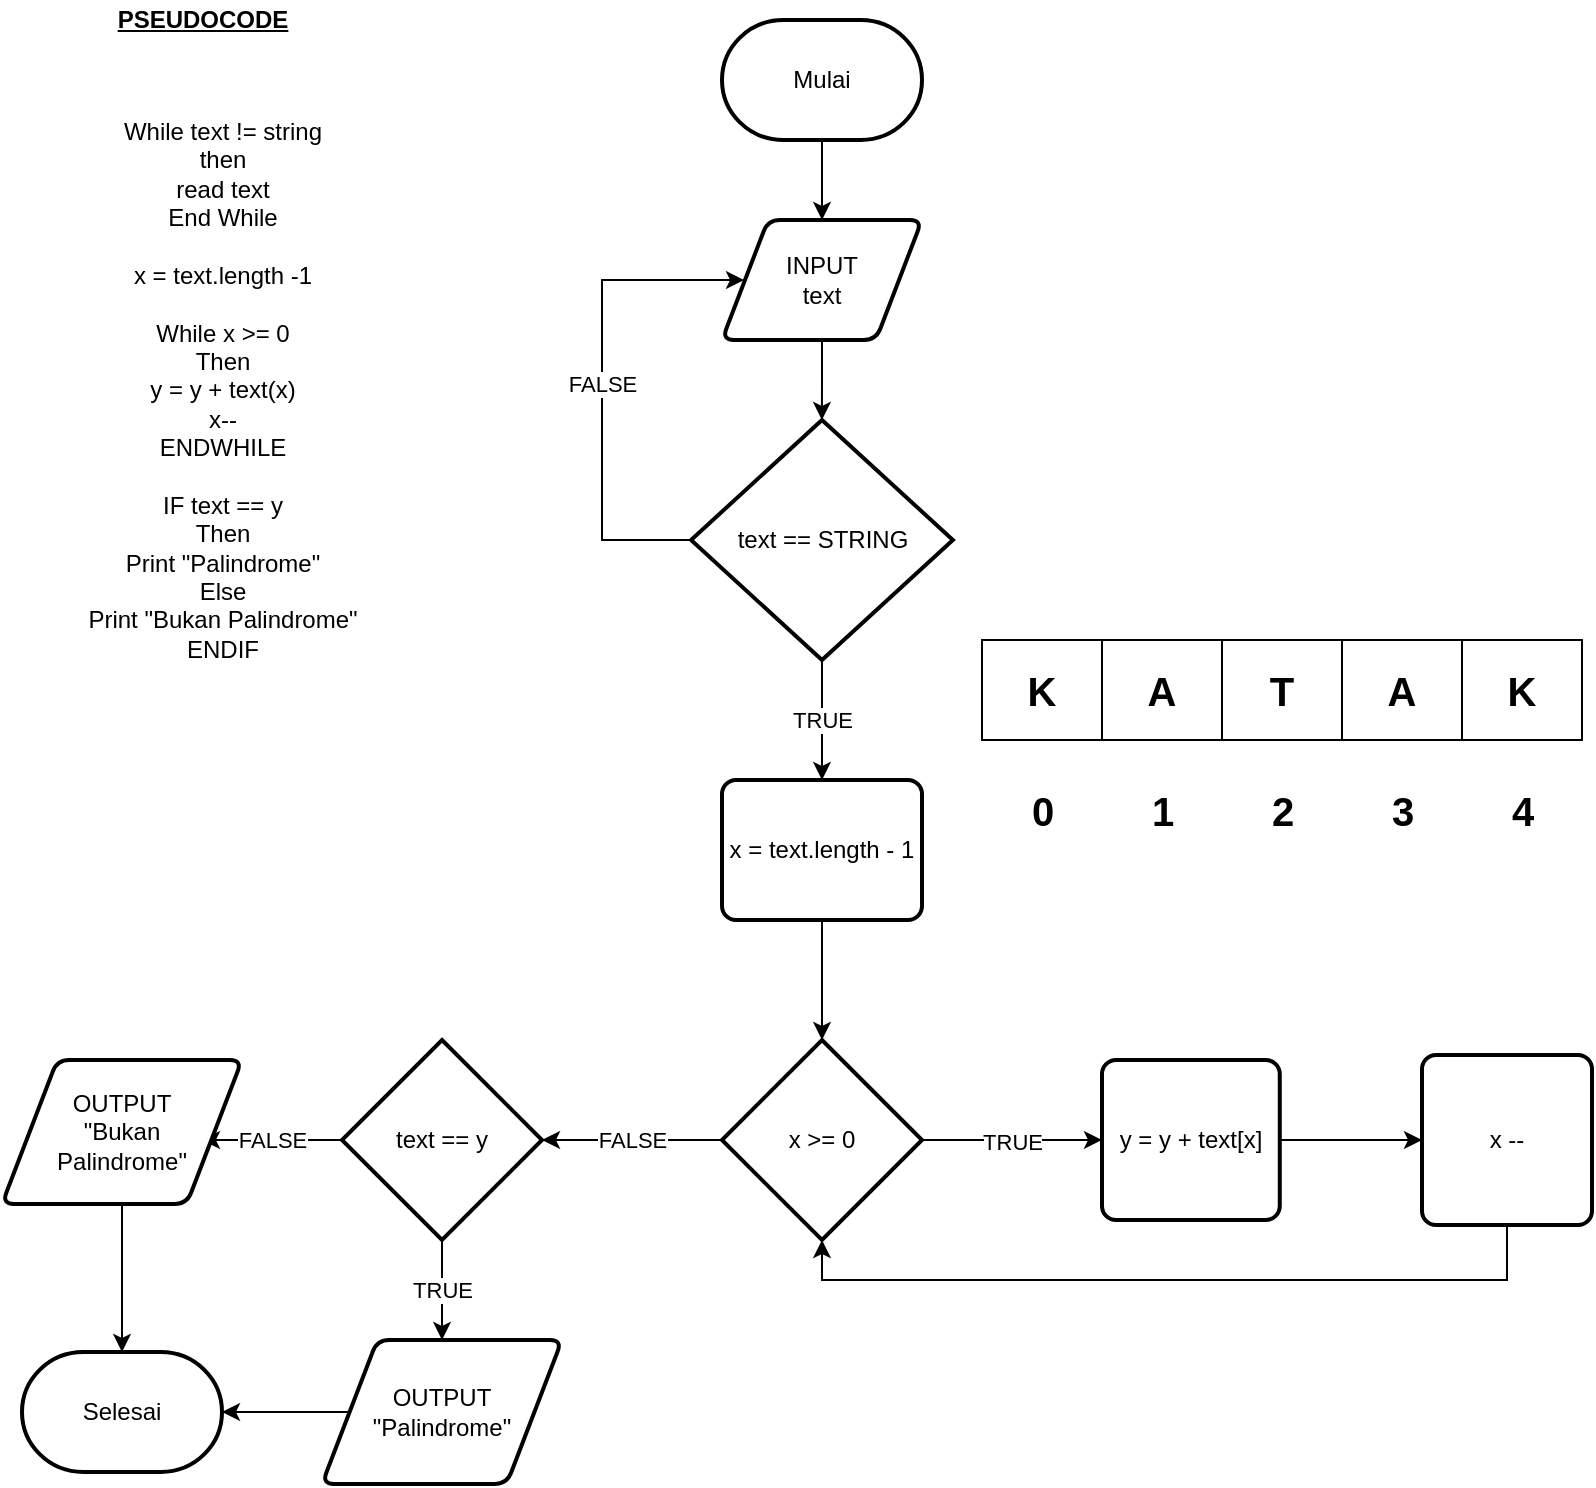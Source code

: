 <mxfile version="16.2.6" type="device"><diagram id="EMLIY1JC3iNra0brMZjR" name="Page-1"><mxGraphModel dx="834" dy="430" grid="1" gridSize="10" guides="1" tooltips="1" connect="1" arrows="1" fold="1" page="1" pageScale="1" pageWidth="827" pageHeight="1169" math="0" shadow="0"><root><mxCell id="0"/><mxCell id="1" parent="0"/><mxCell id="CDIuSsdVzE9z0jv74grN-1" value="&lt;b&gt;&lt;u&gt;PSEUDOCODE&lt;/u&gt;&lt;/b&gt;" style="text;html=1;align=center;verticalAlign=middle;resizable=0;points=[];autosize=1;strokeColor=none;fillColor=none;" parent="1" vertex="1"><mxGeometry x="70" y="40" width="100" height="20" as="geometry"/></mxCell><mxCell id="CDIuSsdVzE9z0jv74grN-15" style="edgeStyle=orthogonalEdgeStyle;rounded=0;orthogonalLoop=1;jettySize=auto;html=1;exitX=0.5;exitY=1;exitDx=0;exitDy=0;exitPerimeter=0;entryX=0.5;entryY=0;entryDx=0;entryDy=0;" parent="1" source="CDIuSsdVzE9z0jv74grN-2" target="CDIuSsdVzE9z0jv74grN-3" edge="1"><mxGeometry relative="1" as="geometry"/></mxCell><mxCell id="CDIuSsdVzE9z0jv74grN-2" value="Mulai" style="strokeWidth=2;html=1;shape=mxgraph.flowchart.terminator;whiteSpace=wrap;" parent="1" vertex="1"><mxGeometry x="380" y="50" width="100" height="60" as="geometry"/></mxCell><mxCell id="CDIuSsdVzE9z0jv74grN-16" style="edgeStyle=orthogonalEdgeStyle;rounded=0;orthogonalLoop=1;jettySize=auto;html=1;exitX=0.5;exitY=1;exitDx=0;exitDy=0;" parent="1" source="CDIuSsdVzE9z0jv74grN-3" target="CDIuSsdVzE9z0jv74grN-4" edge="1"><mxGeometry relative="1" as="geometry"/></mxCell><mxCell id="CDIuSsdVzE9z0jv74grN-3" value="INPUT&lt;br&gt;text" style="shape=parallelogram;html=1;strokeWidth=2;perimeter=parallelogramPerimeter;whiteSpace=wrap;rounded=1;arcSize=12;size=0.23;" parent="1" vertex="1"><mxGeometry x="380" y="150" width="100" height="60" as="geometry"/></mxCell><mxCell id="CDIuSsdVzE9z0jv74grN-5" value="FALSE" style="edgeStyle=orthogonalEdgeStyle;rounded=0;orthogonalLoop=1;jettySize=auto;html=1;exitX=0;exitY=0.5;exitDx=0;exitDy=0;exitPerimeter=0;" parent="1" source="CDIuSsdVzE9z0jv74grN-4" edge="1"><mxGeometry relative="1" as="geometry"><mxPoint x="391" y="180" as="targetPoint"/><Array as="points"><mxPoint x="320" y="310"/><mxPoint x="320" y="180"/><mxPoint x="391" y="180"/></Array></mxGeometry></mxCell><mxCell id="CDIuSsdVzE9z0jv74grN-6" value="TRUE" style="edgeStyle=orthogonalEdgeStyle;rounded=0;orthogonalLoop=1;jettySize=auto;html=1;exitX=0.5;exitY=1;exitDx=0;exitDy=0;exitPerimeter=0;" parent="1" source="CDIuSsdVzE9z0jv74grN-4" target="CDIuSsdVzE9z0jv74grN-7" edge="1"><mxGeometry relative="1" as="geometry"><mxPoint x="429.793" y="440" as="targetPoint"/></mxGeometry></mxCell><mxCell id="CDIuSsdVzE9z0jv74grN-4" value="text == STRING" style="strokeWidth=2;html=1;shape=mxgraph.flowchart.decision;whiteSpace=wrap;" parent="1" vertex="1"><mxGeometry x="364.54" y="250" width="130.91" height="120" as="geometry"/></mxCell><mxCell id="CDIuSsdVzE9z0jv74grN-8" style="edgeStyle=orthogonalEdgeStyle;rounded=0;orthogonalLoop=1;jettySize=auto;html=1;exitX=0.5;exitY=1;exitDx=0;exitDy=0;" parent="1" source="CDIuSsdVzE9z0jv74grN-7" target="CDIuSsdVzE9z0jv74grN-9" edge="1"><mxGeometry relative="1" as="geometry"><mxPoint x="429.793" y="560" as="targetPoint"/></mxGeometry></mxCell><mxCell id="CDIuSsdVzE9z0jv74grN-7" value="x = text.length - 1" style="rounded=1;whiteSpace=wrap;html=1;absoluteArcSize=1;arcSize=14;strokeWidth=2;" parent="1" vertex="1"><mxGeometry x="380" y="430" width="100" height="70" as="geometry"/></mxCell><mxCell id="CDIuSsdVzE9z0jv74grN-10" value="TRUE" style="edgeStyle=orthogonalEdgeStyle;rounded=0;orthogonalLoop=1;jettySize=auto;html=1;exitX=1;exitY=0.5;exitDx=0;exitDy=0;exitPerimeter=0;" parent="1" source="CDIuSsdVzE9z0jv74grN-9" edge="1"><mxGeometry relative="1" as="geometry"><mxPoint x="570" y="609.966" as="targetPoint"/></mxGeometry></mxCell><mxCell id="CDIuSsdVzE9z0jv74grN-11" value="FALSE" style="edgeStyle=orthogonalEdgeStyle;rounded=0;orthogonalLoop=1;jettySize=auto;html=1;exitX=0;exitY=0.5;exitDx=0;exitDy=0;exitPerimeter=0;" parent="1" source="CDIuSsdVzE9z0jv74grN-9" edge="1"><mxGeometry relative="1" as="geometry"><mxPoint x="290" y="609.966" as="targetPoint"/></mxGeometry></mxCell><mxCell id="CDIuSsdVzE9z0jv74grN-9" value="x &amp;gt;= 0" style="strokeWidth=2;html=1;shape=mxgraph.flowchart.decision;whiteSpace=wrap;" parent="1" vertex="1"><mxGeometry x="379.993" y="560" width="100" height="100" as="geometry"/></mxCell><mxCell id="CDIuSsdVzE9z0jv74grN-13" style="edgeStyle=orthogonalEdgeStyle;rounded=0;orthogonalLoop=1;jettySize=auto;html=1;exitX=1;exitY=0.5;exitDx=0;exitDy=0;" parent="1" source="CDIuSsdVzE9z0jv74grN-12" target="CDIuSsdVzE9z0jv74grN-14" edge="1"><mxGeometry relative="1" as="geometry"><mxPoint x="730.0" y="609.966" as="targetPoint"/></mxGeometry></mxCell><mxCell id="CDIuSsdVzE9z0jv74grN-12" value="y = y + text[x]" style="rounded=1;whiteSpace=wrap;html=1;absoluteArcSize=1;arcSize=14;strokeWidth=2;" parent="1" vertex="1"><mxGeometry x="570" y="570" width="88.89" height="80" as="geometry"/></mxCell><mxCell id="CDIuSsdVzE9z0jv74grN-28" style="edgeStyle=orthogonalEdgeStyle;rounded=0;orthogonalLoop=1;jettySize=auto;html=1;exitX=0.5;exitY=1;exitDx=0;exitDy=0;entryX=0.5;entryY=1;entryDx=0;entryDy=0;entryPerimeter=0;" parent="1" source="CDIuSsdVzE9z0jv74grN-14" target="CDIuSsdVzE9z0jv74grN-9" edge="1"><mxGeometry relative="1" as="geometry"/></mxCell><mxCell id="CDIuSsdVzE9z0jv74grN-14" value="x --" style="rounded=1;whiteSpace=wrap;html=1;absoluteArcSize=1;arcSize=14;strokeWidth=2;" parent="1" vertex="1"><mxGeometry x="730" y="567.5" width="85" height="85" as="geometry"/></mxCell><mxCell id="CDIuSsdVzE9z0jv74grN-21" value="FALSE" style="edgeStyle=orthogonalEdgeStyle;rounded=0;orthogonalLoop=1;jettySize=auto;html=1;exitX=0;exitY=0.5;exitDx=0;exitDy=0;exitPerimeter=0;entryX=0.833;entryY=0.555;entryDx=0;entryDy=0;entryPerimeter=0;" parent="1" source="CDIuSsdVzE9z0jv74grN-17" target="CDIuSsdVzE9z0jv74grN-20" edge="1"><mxGeometry relative="1" as="geometry"/></mxCell><mxCell id="CDIuSsdVzE9z0jv74grN-23" value="TRUE" style="edgeStyle=orthogonalEdgeStyle;rounded=0;orthogonalLoop=1;jettySize=auto;html=1;exitX=0.5;exitY=1;exitDx=0;exitDy=0;exitPerimeter=0;" parent="1" source="CDIuSsdVzE9z0jv74grN-17" target="CDIuSsdVzE9z0jv74grN-22" edge="1"><mxGeometry relative="1" as="geometry"/></mxCell><mxCell id="CDIuSsdVzE9z0jv74grN-17" value="text == y" style="strokeWidth=2;html=1;shape=mxgraph.flowchart.decision;whiteSpace=wrap;" parent="1" vertex="1"><mxGeometry x="190" y="560" width="100" height="100" as="geometry"/></mxCell><mxCell id="CDIuSsdVzE9z0jv74grN-25" style="edgeStyle=orthogonalEdgeStyle;rounded=0;orthogonalLoop=1;jettySize=auto;html=1;exitX=0.5;exitY=1;exitDx=0;exitDy=0;entryX=0.5;entryY=0;entryDx=0;entryDy=0;entryPerimeter=0;" parent="1" source="CDIuSsdVzE9z0jv74grN-20" target="CDIuSsdVzE9z0jv74grN-24" edge="1"><mxGeometry relative="1" as="geometry"/></mxCell><mxCell id="CDIuSsdVzE9z0jv74grN-20" value="OUTPUT&lt;br&gt;&quot;Bukan&lt;br&gt;Palindrome&quot;" style="shape=parallelogram;html=1;strokeWidth=2;perimeter=parallelogramPerimeter;whiteSpace=wrap;rounded=1;arcSize=12;size=0.23;" parent="1" vertex="1"><mxGeometry x="20" y="570" width="120" height="72" as="geometry"/></mxCell><mxCell id="CDIuSsdVzE9z0jv74grN-26" style="edgeStyle=orthogonalEdgeStyle;rounded=0;orthogonalLoop=1;jettySize=auto;html=1;exitX=0;exitY=0.5;exitDx=0;exitDy=0;entryX=1;entryY=0.5;entryDx=0;entryDy=0;entryPerimeter=0;" parent="1" source="CDIuSsdVzE9z0jv74grN-22" target="CDIuSsdVzE9z0jv74grN-24" edge="1"><mxGeometry relative="1" as="geometry"/></mxCell><mxCell id="CDIuSsdVzE9z0jv74grN-22" value="OUTPUT&lt;br&gt;&quot;Palindrome&quot;" style="shape=parallelogram;html=1;strokeWidth=2;perimeter=parallelogramPerimeter;whiteSpace=wrap;rounded=1;arcSize=12;size=0.23;" parent="1" vertex="1"><mxGeometry x="180" y="710" width="120" height="72" as="geometry"/></mxCell><mxCell id="CDIuSsdVzE9z0jv74grN-24" value="Selesai" style="strokeWidth=2;html=1;shape=mxgraph.flowchart.terminator;whiteSpace=wrap;" parent="1" vertex="1"><mxGeometry x="30" y="716" width="100" height="60" as="geometry"/></mxCell><mxCell id="CDIuSsdVzE9z0jv74grN-27" value="While text != string&lt;br&gt;then&lt;br&gt;read text&lt;br&gt;End While&lt;br&gt;&lt;br&gt;x = text.length -1&lt;br&gt;&lt;br&gt;While x &amp;gt;= 0&lt;br&gt;Then&lt;br&gt;y = y + text(x)&lt;br&gt;x--&lt;br&gt;ENDWHILE&lt;br&gt;&lt;br&gt;IF text == y&lt;br&gt;Then&lt;br&gt;Print &quot;Palindrome&quot;&lt;br&gt;Else&lt;br&gt;Print &quot;Bukan Palindrome&quot;&lt;br&gt;ENDIF" style="text;html=1;align=center;verticalAlign=middle;resizable=0;points=[];autosize=1;strokeColor=none;fillColor=none;" parent="1" vertex="1"><mxGeometry x="55" y="100" width="150" height="270" as="geometry"/></mxCell><mxCell id="ZwQjCpoU2lSgWgW04rDT-1" value="&lt;font style=&quot;font-size: 20px&quot;&gt;&lt;b&gt;K&lt;/b&gt;&lt;/font&gt;" style="rounded=0;whiteSpace=wrap;html=1;" vertex="1" parent="1"><mxGeometry x="510" y="360" width="60" height="50" as="geometry"/></mxCell><mxCell id="ZwQjCpoU2lSgWgW04rDT-2" value="&lt;font style=&quot;font-size: 20px&quot;&gt;&lt;b&gt;A&lt;/b&gt;&lt;/font&gt;" style="rounded=0;whiteSpace=wrap;html=1;" vertex="1" parent="1"><mxGeometry x="570" y="360" width="60" height="50" as="geometry"/></mxCell><mxCell id="ZwQjCpoU2lSgWgW04rDT-3" value="&lt;font style=&quot;font-size: 20px&quot;&gt;&lt;b&gt;T&lt;/b&gt;&lt;/font&gt;" style="rounded=0;whiteSpace=wrap;html=1;" vertex="1" parent="1"><mxGeometry x="630" y="360" width="60" height="50" as="geometry"/></mxCell><mxCell id="ZwQjCpoU2lSgWgW04rDT-4" value="&lt;font style=&quot;font-size: 20px&quot;&gt;&lt;b&gt;A&lt;/b&gt;&lt;/font&gt;" style="rounded=0;whiteSpace=wrap;html=1;" vertex="1" parent="1"><mxGeometry x="690" y="360" width="60" height="50" as="geometry"/></mxCell><mxCell id="ZwQjCpoU2lSgWgW04rDT-5" value="&lt;font style=&quot;font-size: 20px&quot;&gt;&lt;b&gt;K&lt;/b&gt;&lt;/font&gt;" style="rounded=0;whiteSpace=wrap;html=1;" vertex="1" parent="1"><mxGeometry x="750" y="360" width="60" height="50" as="geometry"/></mxCell><mxCell id="ZwQjCpoU2lSgWgW04rDT-10" value="&lt;b&gt;0&lt;/b&gt;" style="text;html=1;align=center;verticalAlign=middle;resizable=0;points=[];autosize=1;strokeColor=none;fillColor=none;fontSize=20;" vertex="1" parent="1"><mxGeometry x="525" y="430" width="30" height="30" as="geometry"/></mxCell><mxCell id="ZwQjCpoU2lSgWgW04rDT-11" value="&lt;b&gt;1&lt;/b&gt;" style="text;html=1;align=center;verticalAlign=middle;resizable=0;points=[];autosize=1;strokeColor=none;fillColor=none;fontSize=20;" vertex="1" parent="1"><mxGeometry x="585" y="430" width="30" height="30" as="geometry"/></mxCell><mxCell id="ZwQjCpoU2lSgWgW04rDT-12" value="&lt;b&gt;2&lt;/b&gt;" style="text;html=1;align=center;verticalAlign=middle;resizable=0;points=[];autosize=1;strokeColor=none;fillColor=none;fontSize=20;" vertex="1" parent="1"><mxGeometry x="645" y="430" width="30" height="30" as="geometry"/></mxCell><mxCell id="ZwQjCpoU2lSgWgW04rDT-13" value="&lt;b&gt;3&lt;/b&gt;" style="text;html=1;align=center;verticalAlign=middle;resizable=0;points=[];autosize=1;strokeColor=none;fillColor=none;fontSize=20;" vertex="1" parent="1"><mxGeometry x="705" y="430" width="30" height="30" as="geometry"/></mxCell><mxCell id="ZwQjCpoU2lSgWgW04rDT-14" value="&lt;b&gt;4&lt;/b&gt;" style="text;html=1;align=center;verticalAlign=middle;resizable=0;points=[];autosize=1;strokeColor=none;fillColor=none;fontSize=20;" vertex="1" parent="1"><mxGeometry x="765" y="430" width="30" height="30" as="geometry"/></mxCell></root></mxGraphModel></diagram></mxfile>